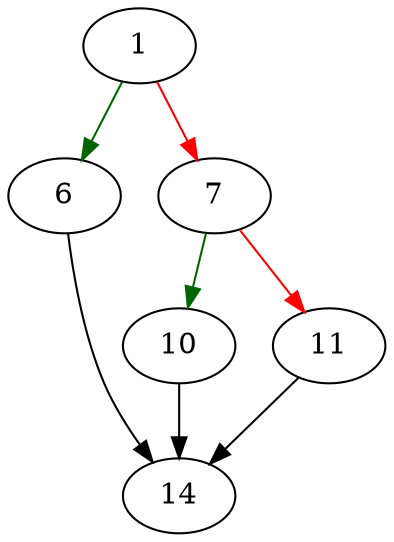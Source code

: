 strict digraph "doubleToInt64" {
	// Node definitions.
	1 [entry=true];
	6;
	7;
	14;
	10;
	11;

	// Edge definitions.
	1 -> 6 [
		color=darkgreen
		cond=true
	];
	1 -> 7 [
		color=red
		cond=false
	];
	6 -> 14;
	7 -> 10 [
		color=darkgreen
		cond=true
	];
	7 -> 11 [
		color=red
		cond=false
	];
	10 -> 14;
	11 -> 14;
}